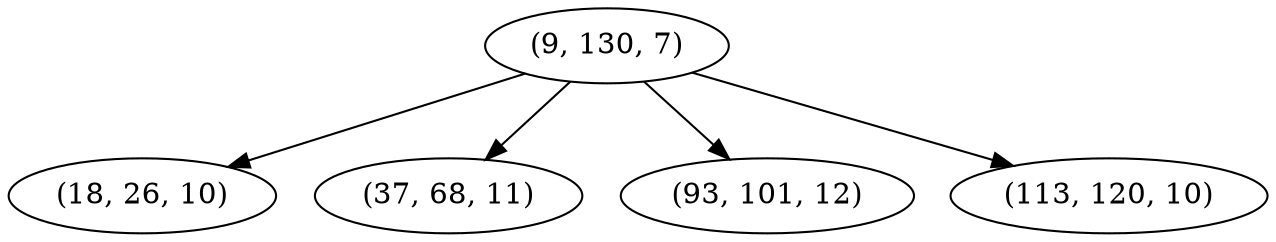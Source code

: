 digraph tree {
    "(9, 130, 7)";
    "(18, 26, 10)";
    "(37, 68, 11)";
    "(93, 101, 12)";
    "(113, 120, 10)";
    "(9, 130, 7)" -> "(18, 26, 10)";
    "(9, 130, 7)" -> "(37, 68, 11)";
    "(9, 130, 7)" -> "(93, 101, 12)";
    "(9, 130, 7)" -> "(113, 120, 10)";
}
